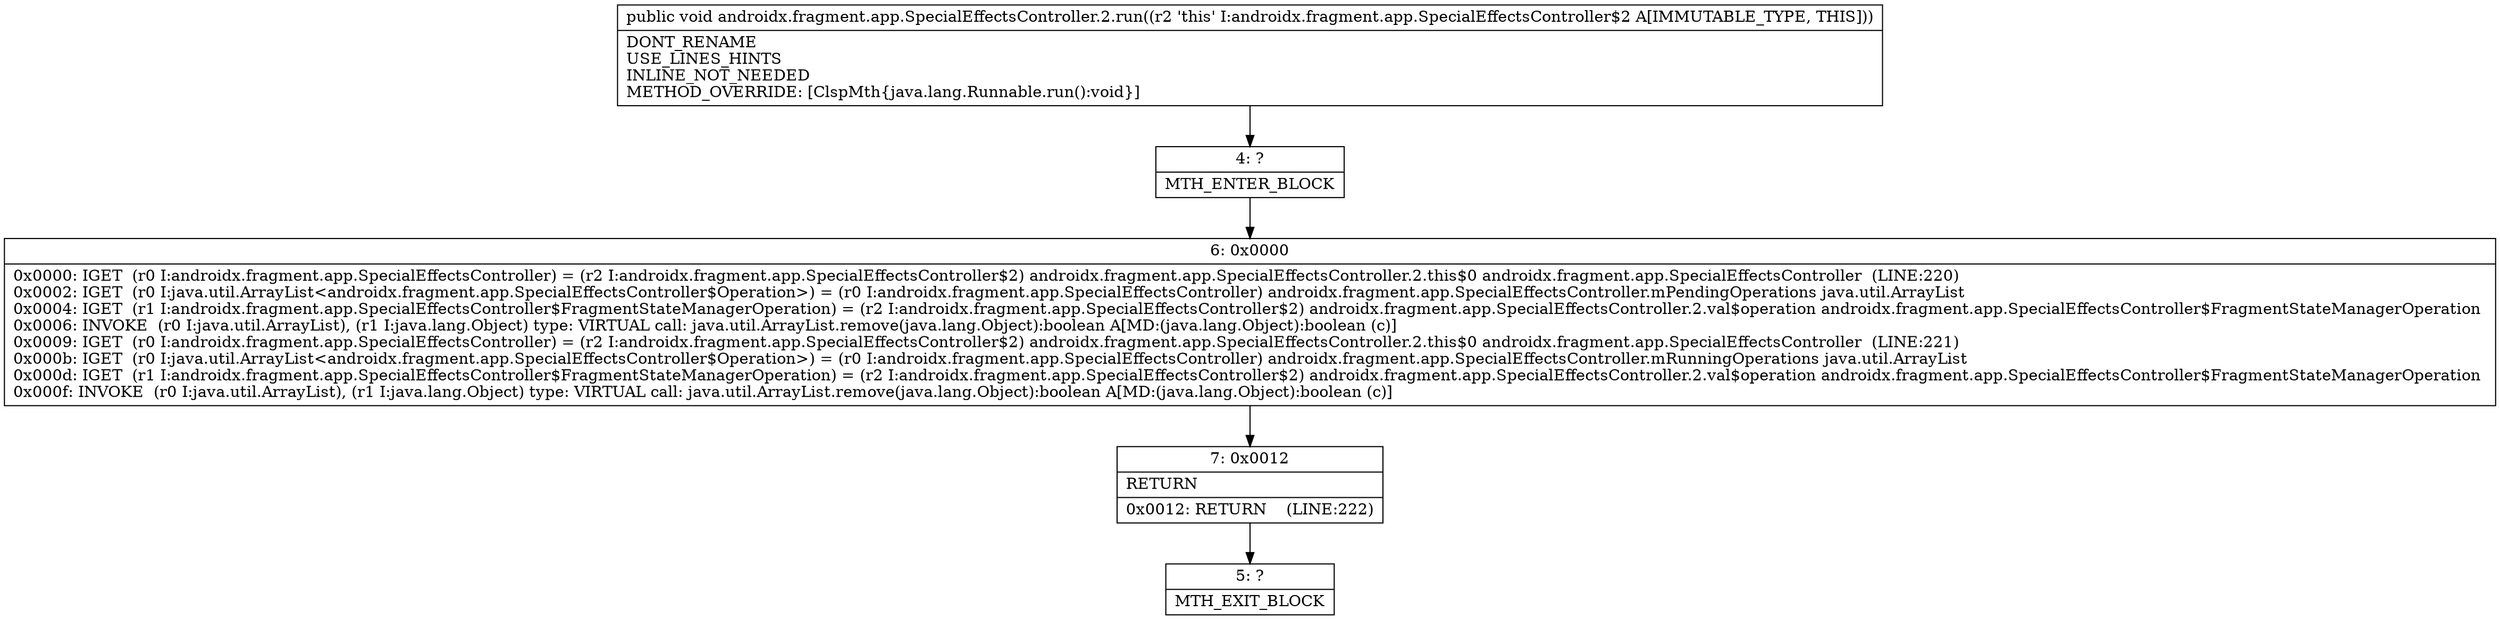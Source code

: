 digraph "CFG forandroidx.fragment.app.SpecialEffectsController.2.run()V" {
Node_4 [shape=record,label="{4\:\ ?|MTH_ENTER_BLOCK\l}"];
Node_6 [shape=record,label="{6\:\ 0x0000|0x0000: IGET  (r0 I:androidx.fragment.app.SpecialEffectsController) = (r2 I:androidx.fragment.app.SpecialEffectsController$2) androidx.fragment.app.SpecialEffectsController.2.this$0 androidx.fragment.app.SpecialEffectsController  (LINE:220)\l0x0002: IGET  (r0 I:java.util.ArrayList\<androidx.fragment.app.SpecialEffectsController$Operation\>) = (r0 I:androidx.fragment.app.SpecialEffectsController) androidx.fragment.app.SpecialEffectsController.mPendingOperations java.util.ArrayList \l0x0004: IGET  (r1 I:androidx.fragment.app.SpecialEffectsController$FragmentStateManagerOperation) = (r2 I:androidx.fragment.app.SpecialEffectsController$2) androidx.fragment.app.SpecialEffectsController.2.val$operation androidx.fragment.app.SpecialEffectsController$FragmentStateManagerOperation \l0x0006: INVOKE  (r0 I:java.util.ArrayList), (r1 I:java.lang.Object) type: VIRTUAL call: java.util.ArrayList.remove(java.lang.Object):boolean A[MD:(java.lang.Object):boolean (c)]\l0x0009: IGET  (r0 I:androidx.fragment.app.SpecialEffectsController) = (r2 I:androidx.fragment.app.SpecialEffectsController$2) androidx.fragment.app.SpecialEffectsController.2.this$0 androidx.fragment.app.SpecialEffectsController  (LINE:221)\l0x000b: IGET  (r0 I:java.util.ArrayList\<androidx.fragment.app.SpecialEffectsController$Operation\>) = (r0 I:androidx.fragment.app.SpecialEffectsController) androidx.fragment.app.SpecialEffectsController.mRunningOperations java.util.ArrayList \l0x000d: IGET  (r1 I:androidx.fragment.app.SpecialEffectsController$FragmentStateManagerOperation) = (r2 I:androidx.fragment.app.SpecialEffectsController$2) androidx.fragment.app.SpecialEffectsController.2.val$operation androidx.fragment.app.SpecialEffectsController$FragmentStateManagerOperation \l0x000f: INVOKE  (r0 I:java.util.ArrayList), (r1 I:java.lang.Object) type: VIRTUAL call: java.util.ArrayList.remove(java.lang.Object):boolean A[MD:(java.lang.Object):boolean (c)]\l}"];
Node_7 [shape=record,label="{7\:\ 0x0012|RETURN\l|0x0012: RETURN    (LINE:222)\l}"];
Node_5 [shape=record,label="{5\:\ ?|MTH_EXIT_BLOCK\l}"];
MethodNode[shape=record,label="{public void androidx.fragment.app.SpecialEffectsController.2.run((r2 'this' I:androidx.fragment.app.SpecialEffectsController$2 A[IMMUTABLE_TYPE, THIS]))  | DONT_RENAME\lUSE_LINES_HINTS\lINLINE_NOT_NEEDED\lMETHOD_OVERRIDE: [ClspMth\{java.lang.Runnable.run():void\}]\l}"];
MethodNode -> Node_4;Node_4 -> Node_6;
Node_6 -> Node_7;
Node_7 -> Node_5;
}

